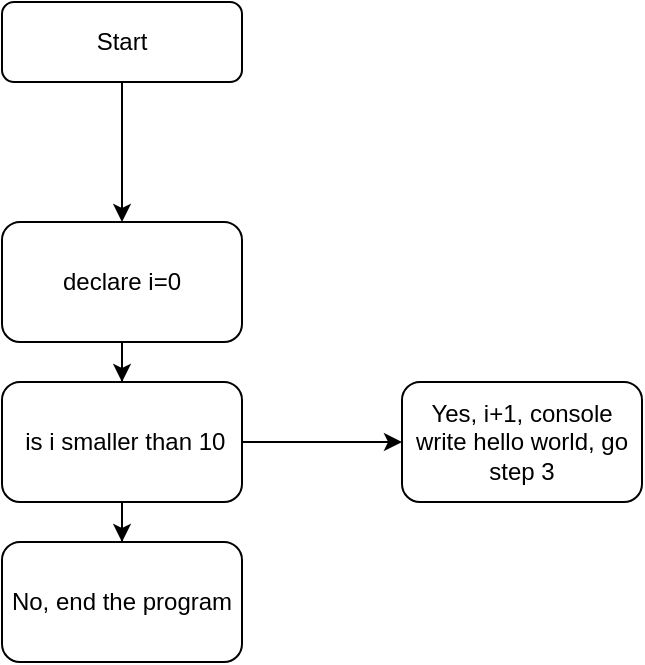 <mxfile version="19.0.2" type="github">
  <diagram id="C5RBs43oDa-KdzZeNtuy" name="Page-1">
    <mxGraphModel dx="862" dy="397" grid="1" gridSize="10" guides="1" tooltips="1" connect="1" arrows="1" fold="1" page="1" pageScale="1" pageWidth="827" pageHeight="1169" math="0" shadow="0">
      <root>
        <mxCell id="WIyWlLk6GJQsqaUBKTNV-0" />
        <mxCell id="WIyWlLk6GJQsqaUBKTNV-1" parent="WIyWlLk6GJQsqaUBKTNV-0" />
        <mxCell id="oStZNbyKjaLNBQ4008Vu-1" value="" style="edgeStyle=orthogonalEdgeStyle;rounded=0;orthogonalLoop=1;jettySize=auto;html=1;" edge="1" parent="WIyWlLk6GJQsqaUBKTNV-1" source="WIyWlLk6GJQsqaUBKTNV-3" target="oStZNbyKjaLNBQ4008Vu-0">
          <mxGeometry relative="1" as="geometry" />
        </mxCell>
        <mxCell id="WIyWlLk6GJQsqaUBKTNV-3" value="Start" style="rounded=1;whiteSpace=wrap;html=1;fontSize=12;glass=0;strokeWidth=1;shadow=0;" parent="WIyWlLk6GJQsqaUBKTNV-1" vertex="1">
          <mxGeometry x="160" y="80" width="120" height="40" as="geometry" />
        </mxCell>
        <mxCell id="oStZNbyKjaLNBQ4008Vu-3" value="" style="edgeStyle=orthogonalEdgeStyle;rounded=0;orthogonalLoop=1;jettySize=auto;html=1;" edge="1" parent="WIyWlLk6GJQsqaUBKTNV-1" source="oStZNbyKjaLNBQ4008Vu-0" target="oStZNbyKjaLNBQ4008Vu-2">
          <mxGeometry relative="1" as="geometry" />
        </mxCell>
        <mxCell id="oStZNbyKjaLNBQ4008Vu-0" value="declare i=0" style="whiteSpace=wrap;html=1;rounded=1;glass=0;strokeWidth=1;shadow=0;" vertex="1" parent="WIyWlLk6GJQsqaUBKTNV-1">
          <mxGeometry x="160" y="190" width="120" height="60" as="geometry" />
        </mxCell>
        <mxCell id="oStZNbyKjaLNBQ4008Vu-5" value="" style="edgeStyle=orthogonalEdgeStyle;rounded=0;orthogonalLoop=1;jettySize=auto;html=1;" edge="1" parent="WIyWlLk6GJQsqaUBKTNV-1" source="oStZNbyKjaLNBQ4008Vu-2" target="oStZNbyKjaLNBQ4008Vu-4">
          <mxGeometry relative="1" as="geometry" />
        </mxCell>
        <mxCell id="oStZNbyKjaLNBQ4008Vu-7" value="" style="edgeStyle=orthogonalEdgeStyle;rounded=0;orthogonalLoop=1;jettySize=auto;html=1;" edge="1" parent="WIyWlLk6GJQsqaUBKTNV-1" source="oStZNbyKjaLNBQ4008Vu-2" target="oStZNbyKjaLNBQ4008Vu-6">
          <mxGeometry relative="1" as="geometry" />
        </mxCell>
        <mxCell id="oStZNbyKjaLNBQ4008Vu-2" value="&amp;nbsp;is i smaller than 10" style="whiteSpace=wrap;html=1;rounded=1;glass=0;strokeWidth=1;shadow=0;" vertex="1" parent="WIyWlLk6GJQsqaUBKTNV-1">
          <mxGeometry x="160" y="270" width="120" height="60" as="geometry" />
        </mxCell>
        <mxCell id="oStZNbyKjaLNBQ4008Vu-4" value="Yes, i+1, console write hello world, go step 3" style="whiteSpace=wrap;html=1;rounded=1;glass=0;strokeWidth=1;shadow=0;" vertex="1" parent="WIyWlLk6GJQsqaUBKTNV-1">
          <mxGeometry x="360" y="270" width="120" height="60" as="geometry" />
        </mxCell>
        <mxCell id="oStZNbyKjaLNBQ4008Vu-6" value="No, end the program" style="whiteSpace=wrap;html=1;rounded=1;glass=0;strokeWidth=1;shadow=0;" vertex="1" parent="WIyWlLk6GJQsqaUBKTNV-1">
          <mxGeometry x="160" y="350" width="120" height="60" as="geometry" />
        </mxCell>
      </root>
    </mxGraphModel>
  </diagram>
</mxfile>
